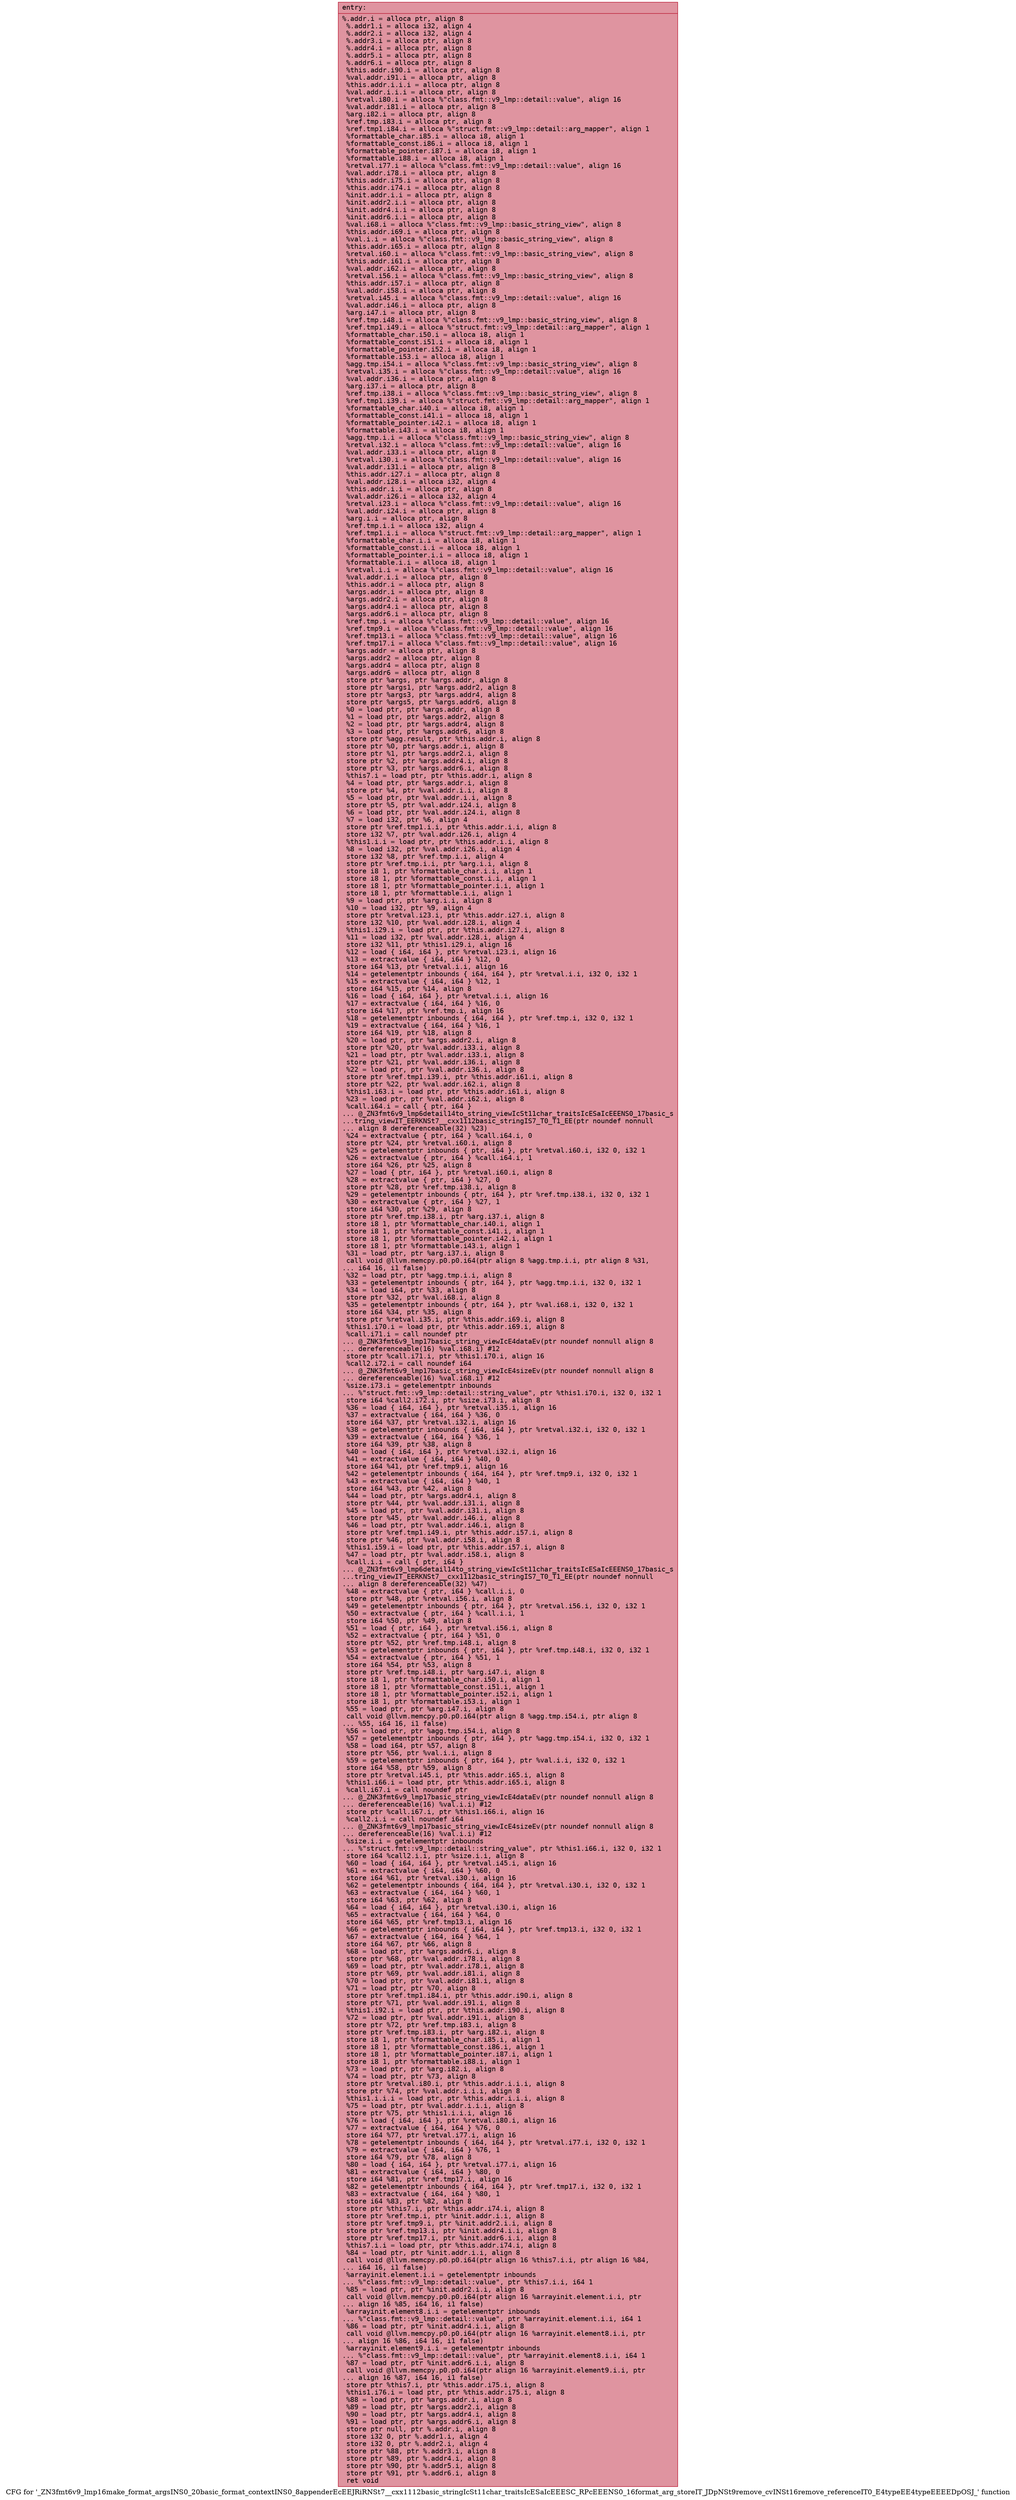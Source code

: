 digraph "CFG for '_ZN3fmt6v9_lmp16make_format_argsINS0_20basic_format_contextINS0_8appenderEcEEJRiRNSt7__cxx1112basic_stringIcSt11char_traitsIcESaIcEEESC_RPcEEENS0_16format_arg_storeIT_JDpNSt9remove_cvINSt16remove_referenceIT0_E4typeEE4typeEEEEDpOSJ_' function" {
	label="CFG for '_ZN3fmt6v9_lmp16make_format_argsINS0_20basic_format_contextINS0_8appenderEcEEJRiRNSt7__cxx1112basic_stringIcSt11char_traitsIcESaIcEEESC_RPcEEENS0_16format_arg_storeIT_JDpNSt9remove_cvINSt16remove_referenceIT0_E4typeEE4typeEEEEDpOSJ_' function";

	Node0x562846a814c0 [shape=record,color="#b70d28ff", style=filled, fillcolor="#b70d2870" fontname="Courier",label="{entry:\l|  %.addr.i = alloca ptr, align 8\l  %.addr1.i = alloca i32, align 4\l  %.addr2.i = alloca i32, align 4\l  %.addr3.i = alloca ptr, align 8\l  %.addr4.i = alloca ptr, align 8\l  %.addr5.i = alloca ptr, align 8\l  %.addr6.i = alloca ptr, align 8\l  %this.addr.i90.i = alloca ptr, align 8\l  %val.addr.i91.i = alloca ptr, align 8\l  %this.addr.i.i.i = alloca ptr, align 8\l  %val.addr.i.i.i = alloca ptr, align 8\l  %retval.i80.i = alloca %\"class.fmt::v9_lmp::detail::value\", align 16\l  %val.addr.i81.i = alloca ptr, align 8\l  %arg.i82.i = alloca ptr, align 8\l  %ref.tmp.i83.i = alloca ptr, align 8\l  %ref.tmp1.i84.i = alloca %\"struct.fmt::v9_lmp::detail::arg_mapper\", align 1\l  %formattable_char.i85.i = alloca i8, align 1\l  %formattable_const.i86.i = alloca i8, align 1\l  %formattable_pointer.i87.i = alloca i8, align 1\l  %formattable.i88.i = alloca i8, align 1\l  %retval.i77.i = alloca %\"class.fmt::v9_lmp::detail::value\", align 16\l  %val.addr.i78.i = alloca ptr, align 8\l  %this.addr.i75.i = alloca ptr, align 8\l  %this.addr.i74.i = alloca ptr, align 8\l  %init.addr.i.i = alloca ptr, align 8\l  %init.addr2.i.i = alloca ptr, align 8\l  %init.addr4.i.i = alloca ptr, align 8\l  %init.addr6.i.i = alloca ptr, align 8\l  %val.i68.i = alloca %\"class.fmt::v9_lmp::basic_string_view\", align 8\l  %this.addr.i69.i = alloca ptr, align 8\l  %val.i.i = alloca %\"class.fmt::v9_lmp::basic_string_view\", align 8\l  %this.addr.i65.i = alloca ptr, align 8\l  %retval.i60.i = alloca %\"class.fmt::v9_lmp::basic_string_view\", align 8\l  %this.addr.i61.i = alloca ptr, align 8\l  %val.addr.i62.i = alloca ptr, align 8\l  %retval.i56.i = alloca %\"class.fmt::v9_lmp::basic_string_view\", align 8\l  %this.addr.i57.i = alloca ptr, align 8\l  %val.addr.i58.i = alloca ptr, align 8\l  %retval.i45.i = alloca %\"class.fmt::v9_lmp::detail::value\", align 16\l  %val.addr.i46.i = alloca ptr, align 8\l  %arg.i47.i = alloca ptr, align 8\l  %ref.tmp.i48.i = alloca %\"class.fmt::v9_lmp::basic_string_view\", align 8\l  %ref.tmp1.i49.i = alloca %\"struct.fmt::v9_lmp::detail::arg_mapper\", align 1\l  %formattable_char.i50.i = alloca i8, align 1\l  %formattable_const.i51.i = alloca i8, align 1\l  %formattable_pointer.i52.i = alloca i8, align 1\l  %formattable.i53.i = alloca i8, align 1\l  %agg.tmp.i54.i = alloca %\"class.fmt::v9_lmp::basic_string_view\", align 8\l  %retval.i35.i = alloca %\"class.fmt::v9_lmp::detail::value\", align 16\l  %val.addr.i36.i = alloca ptr, align 8\l  %arg.i37.i = alloca ptr, align 8\l  %ref.tmp.i38.i = alloca %\"class.fmt::v9_lmp::basic_string_view\", align 8\l  %ref.tmp1.i39.i = alloca %\"struct.fmt::v9_lmp::detail::arg_mapper\", align 1\l  %formattable_char.i40.i = alloca i8, align 1\l  %formattable_const.i41.i = alloca i8, align 1\l  %formattable_pointer.i42.i = alloca i8, align 1\l  %formattable.i43.i = alloca i8, align 1\l  %agg.tmp.i.i = alloca %\"class.fmt::v9_lmp::basic_string_view\", align 8\l  %retval.i32.i = alloca %\"class.fmt::v9_lmp::detail::value\", align 16\l  %val.addr.i33.i = alloca ptr, align 8\l  %retval.i30.i = alloca %\"class.fmt::v9_lmp::detail::value\", align 16\l  %val.addr.i31.i = alloca ptr, align 8\l  %this.addr.i27.i = alloca ptr, align 8\l  %val.addr.i28.i = alloca i32, align 4\l  %this.addr.i.i = alloca ptr, align 8\l  %val.addr.i26.i = alloca i32, align 4\l  %retval.i23.i = alloca %\"class.fmt::v9_lmp::detail::value\", align 16\l  %val.addr.i24.i = alloca ptr, align 8\l  %arg.i.i = alloca ptr, align 8\l  %ref.tmp.i.i = alloca i32, align 4\l  %ref.tmp1.i.i = alloca %\"struct.fmt::v9_lmp::detail::arg_mapper\", align 1\l  %formattable_char.i.i = alloca i8, align 1\l  %formattable_const.i.i = alloca i8, align 1\l  %formattable_pointer.i.i = alloca i8, align 1\l  %formattable.i.i = alloca i8, align 1\l  %retval.i.i = alloca %\"class.fmt::v9_lmp::detail::value\", align 16\l  %val.addr.i.i = alloca ptr, align 8\l  %this.addr.i = alloca ptr, align 8\l  %args.addr.i = alloca ptr, align 8\l  %args.addr2.i = alloca ptr, align 8\l  %args.addr4.i = alloca ptr, align 8\l  %args.addr6.i = alloca ptr, align 8\l  %ref.tmp.i = alloca %\"class.fmt::v9_lmp::detail::value\", align 16\l  %ref.tmp9.i = alloca %\"class.fmt::v9_lmp::detail::value\", align 16\l  %ref.tmp13.i = alloca %\"class.fmt::v9_lmp::detail::value\", align 16\l  %ref.tmp17.i = alloca %\"class.fmt::v9_lmp::detail::value\", align 16\l  %args.addr = alloca ptr, align 8\l  %args.addr2 = alloca ptr, align 8\l  %args.addr4 = alloca ptr, align 8\l  %args.addr6 = alloca ptr, align 8\l  store ptr %args, ptr %args.addr, align 8\l  store ptr %args1, ptr %args.addr2, align 8\l  store ptr %args3, ptr %args.addr4, align 8\l  store ptr %args5, ptr %args.addr6, align 8\l  %0 = load ptr, ptr %args.addr, align 8\l  %1 = load ptr, ptr %args.addr2, align 8\l  %2 = load ptr, ptr %args.addr4, align 8\l  %3 = load ptr, ptr %args.addr6, align 8\l  store ptr %agg.result, ptr %this.addr.i, align 8\l  store ptr %0, ptr %args.addr.i, align 8\l  store ptr %1, ptr %args.addr2.i, align 8\l  store ptr %2, ptr %args.addr4.i, align 8\l  store ptr %3, ptr %args.addr6.i, align 8\l  %this7.i = load ptr, ptr %this.addr.i, align 8\l  %4 = load ptr, ptr %args.addr.i, align 8\l  store ptr %4, ptr %val.addr.i.i, align 8\l  %5 = load ptr, ptr %val.addr.i.i, align 8\l  store ptr %5, ptr %val.addr.i24.i, align 8\l  %6 = load ptr, ptr %val.addr.i24.i, align 8\l  %7 = load i32, ptr %6, align 4\l  store ptr %ref.tmp1.i.i, ptr %this.addr.i.i, align 8\l  store i32 %7, ptr %val.addr.i26.i, align 4\l  %this1.i.i = load ptr, ptr %this.addr.i.i, align 8\l  %8 = load i32, ptr %val.addr.i26.i, align 4\l  store i32 %8, ptr %ref.tmp.i.i, align 4\l  store ptr %ref.tmp.i.i, ptr %arg.i.i, align 8\l  store i8 1, ptr %formattable_char.i.i, align 1\l  store i8 1, ptr %formattable_const.i.i, align 1\l  store i8 1, ptr %formattable_pointer.i.i, align 1\l  store i8 1, ptr %formattable.i.i, align 1\l  %9 = load ptr, ptr %arg.i.i, align 8\l  %10 = load i32, ptr %9, align 4\l  store ptr %retval.i23.i, ptr %this.addr.i27.i, align 8\l  store i32 %10, ptr %val.addr.i28.i, align 4\l  %this1.i29.i = load ptr, ptr %this.addr.i27.i, align 8\l  %11 = load i32, ptr %val.addr.i28.i, align 4\l  store i32 %11, ptr %this1.i29.i, align 16\l  %12 = load \{ i64, i64 \}, ptr %retval.i23.i, align 16\l  %13 = extractvalue \{ i64, i64 \} %12, 0\l  store i64 %13, ptr %retval.i.i, align 16\l  %14 = getelementptr inbounds \{ i64, i64 \}, ptr %retval.i.i, i32 0, i32 1\l  %15 = extractvalue \{ i64, i64 \} %12, 1\l  store i64 %15, ptr %14, align 8\l  %16 = load \{ i64, i64 \}, ptr %retval.i.i, align 16\l  %17 = extractvalue \{ i64, i64 \} %16, 0\l  store i64 %17, ptr %ref.tmp.i, align 16\l  %18 = getelementptr inbounds \{ i64, i64 \}, ptr %ref.tmp.i, i32 0, i32 1\l  %19 = extractvalue \{ i64, i64 \} %16, 1\l  store i64 %19, ptr %18, align 8\l  %20 = load ptr, ptr %args.addr2.i, align 8\l  store ptr %20, ptr %val.addr.i33.i, align 8\l  %21 = load ptr, ptr %val.addr.i33.i, align 8\l  store ptr %21, ptr %val.addr.i36.i, align 8\l  %22 = load ptr, ptr %val.addr.i36.i, align 8\l  store ptr %ref.tmp1.i39.i, ptr %this.addr.i61.i, align 8\l  store ptr %22, ptr %val.addr.i62.i, align 8\l  %this1.i63.i = load ptr, ptr %this.addr.i61.i, align 8\l  %23 = load ptr, ptr %val.addr.i62.i, align 8\l  %call.i64.i = call \{ ptr, i64 \}\l... @_ZN3fmt6v9_lmp6detail14to_string_viewIcSt11char_traitsIcESaIcEEENS0_17basic_s\l...tring_viewIT_EERKNSt7__cxx1112basic_stringIS7_T0_T1_EE(ptr noundef nonnull\l... align 8 dereferenceable(32) %23)\l  %24 = extractvalue \{ ptr, i64 \} %call.i64.i, 0\l  store ptr %24, ptr %retval.i60.i, align 8\l  %25 = getelementptr inbounds \{ ptr, i64 \}, ptr %retval.i60.i, i32 0, i32 1\l  %26 = extractvalue \{ ptr, i64 \} %call.i64.i, 1\l  store i64 %26, ptr %25, align 8\l  %27 = load \{ ptr, i64 \}, ptr %retval.i60.i, align 8\l  %28 = extractvalue \{ ptr, i64 \} %27, 0\l  store ptr %28, ptr %ref.tmp.i38.i, align 8\l  %29 = getelementptr inbounds \{ ptr, i64 \}, ptr %ref.tmp.i38.i, i32 0, i32 1\l  %30 = extractvalue \{ ptr, i64 \} %27, 1\l  store i64 %30, ptr %29, align 8\l  store ptr %ref.tmp.i38.i, ptr %arg.i37.i, align 8\l  store i8 1, ptr %formattable_char.i40.i, align 1\l  store i8 1, ptr %formattable_const.i41.i, align 1\l  store i8 1, ptr %formattable_pointer.i42.i, align 1\l  store i8 1, ptr %formattable.i43.i, align 1\l  %31 = load ptr, ptr %arg.i37.i, align 8\l  call void @llvm.memcpy.p0.p0.i64(ptr align 8 %agg.tmp.i.i, ptr align 8 %31,\l... i64 16, i1 false)\l  %32 = load ptr, ptr %agg.tmp.i.i, align 8\l  %33 = getelementptr inbounds \{ ptr, i64 \}, ptr %agg.tmp.i.i, i32 0, i32 1\l  %34 = load i64, ptr %33, align 8\l  store ptr %32, ptr %val.i68.i, align 8\l  %35 = getelementptr inbounds \{ ptr, i64 \}, ptr %val.i68.i, i32 0, i32 1\l  store i64 %34, ptr %35, align 8\l  store ptr %retval.i35.i, ptr %this.addr.i69.i, align 8\l  %this1.i70.i = load ptr, ptr %this.addr.i69.i, align 8\l  %call.i71.i = call noundef ptr\l... @_ZNK3fmt6v9_lmp17basic_string_viewIcE4dataEv(ptr noundef nonnull align 8\l... dereferenceable(16) %val.i68.i) #12\l  store ptr %call.i71.i, ptr %this1.i70.i, align 16\l  %call2.i72.i = call noundef i64\l... @_ZNK3fmt6v9_lmp17basic_string_viewIcE4sizeEv(ptr noundef nonnull align 8\l... dereferenceable(16) %val.i68.i) #12\l  %size.i73.i = getelementptr inbounds\l... %\"struct.fmt::v9_lmp::detail::string_value\", ptr %this1.i70.i, i32 0, i32 1\l  store i64 %call2.i72.i, ptr %size.i73.i, align 8\l  %36 = load \{ i64, i64 \}, ptr %retval.i35.i, align 16\l  %37 = extractvalue \{ i64, i64 \} %36, 0\l  store i64 %37, ptr %retval.i32.i, align 16\l  %38 = getelementptr inbounds \{ i64, i64 \}, ptr %retval.i32.i, i32 0, i32 1\l  %39 = extractvalue \{ i64, i64 \} %36, 1\l  store i64 %39, ptr %38, align 8\l  %40 = load \{ i64, i64 \}, ptr %retval.i32.i, align 16\l  %41 = extractvalue \{ i64, i64 \} %40, 0\l  store i64 %41, ptr %ref.tmp9.i, align 16\l  %42 = getelementptr inbounds \{ i64, i64 \}, ptr %ref.tmp9.i, i32 0, i32 1\l  %43 = extractvalue \{ i64, i64 \} %40, 1\l  store i64 %43, ptr %42, align 8\l  %44 = load ptr, ptr %args.addr4.i, align 8\l  store ptr %44, ptr %val.addr.i31.i, align 8\l  %45 = load ptr, ptr %val.addr.i31.i, align 8\l  store ptr %45, ptr %val.addr.i46.i, align 8\l  %46 = load ptr, ptr %val.addr.i46.i, align 8\l  store ptr %ref.tmp1.i49.i, ptr %this.addr.i57.i, align 8\l  store ptr %46, ptr %val.addr.i58.i, align 8\l  %this1.i59.i = load ptr, ptr %this.addr.i57.i, align 8\l  %47 = load ptr, ptr %val.addr.i58.i, align 8\l  %call.i.i = call \{ ptr, i64 \}\l... @_ZN3fmt6v9_lmp6detail14to_string_viewIcSt11char_traitsIcESaIcEEENS0_17basic_s\l...tring_viewIT_EERKNSt7__cxx1112basic_stringIS7_T0_T1_EE(ptr noundef nonnull\l... align 8 dereferenceable(32) %47)\l  %48 = extractvalue \{ ptr, i64 \} %call.i.i, 0\l  store ptr %48, ptr %retval.i56.i, align 8\l  %49 = getelementptr inbounds \{ ptr, i64 \}, ptr %retval.i56.i, i32 0, i32 1\l  %50 = extractvalue \{ ptr, i64 \} %call.i.i, 1\l  store i64 %50, ptr %49, align 8\l  %51 = load \{ ptr, i64 \}, ptr %retval.i56.i, align 8\l  %52 = extractvalue \{ ptr, i64 \} %51, 0\l  store ptr %52, ptr %ref.tmp.i48.i, align 8\l  %53 = getelementptr inbounds \{ ptr, i64 \}, ptr %ref.tmp.i48.i, i32 0, i32 1\l  %54 = extractvalue \{ ptr, i64 \} %51, 1\l  store i64 %54, ptr %53, align 8\l  store ptr %ref.tmp.i48.i, ptr %arg.i47.i, align 8\l  store i8 1, ptr %formattable_char.i50.i, align 1\l  store i8 1, ptr %formattable_const.i51.i, align 1\l  store i8 1, ptr %formattable_pointer.i52.i, align 1\l  store i8 1, ptr %formattable.i53.i, align 1\l  %55 = load ptr, ptr %arg.i47.i, align 8\l  call void @llvm.memcpy.p0.p0.i64(ptr align 8 %agg.tmp.i54.i, ptr align 8\l... %55, i64 16, i1 false)\l  %56 = load ptr, ptr %agg.tmp.i54.i, align 8\l  %57 = getelementptr inbounds \{ ptr, i64 \}, ptr %agg.tmp.i54.i, i32 0, i32 1\l  %58 = load i64, ptr %57, align 8\l  store ptr %56, ptr %val.i.i, align 8\l  %59 = getelementptr inbounds \{ ptr, i64 \}, ptr %val.i.i, i32 0, i32 1\l  store i64 %58, ptr %59, align 8\l  store ptr %retval.i45.i, ptr %this.addr.i65.i, align 8\l  %this1.i66.i = load ptr, ptr %this.addr.i65.i, align 8\l  %call.i67.i = call noundef ptr\l... @_ZNK3fmt6v9_lmp17basic_string_viewIcE4dataEv(ptr noundef nonnull align 8\l... dereferenceable(16) %val.i.i) #12\l  store ptr %call.i67.i, ptr %this1.i66.i, align 16\l  %call2.i.i = call noundef i64\l... @_ZNK3fmt6v9_lmp17basic_string_viewIcE4sizeEv(ptr noundef nonnull align 8\l... dereferenceable(16) %val.i.i) #12\l  %size.i.i = getelementptr inbounds\l... %\"struct.fmt::v9_lmp::detail::string_value\", ptr %this1.i66.i, i32 0, i32 1\l  store i64 %call2.i.i, ptr %size.i.i, align 8\l  %60 = load \{ i64, i64 \}, ptr %retval.i45.i, align 16\l  %61 = extractvalue \{ i64, i64 \} %60, 0\l  store i64 %61, ptr %retval.i30.i, align 16\l  %62 = getelementptr inbounds \{ i64, i64 \}, ptr %retval.i30.i, i32 0, i32 1\l  %63 = extractvalue \{ i64, i64 \} %60, 1\l  store i64 %63, ptr %62, align 8\l  %64 = load \{ i64, i64 \}, ptr %retval.i30.i, align 16\l  %65 = extractvalue \{ i64, i64 \} %64, 0\l  store i64 %65, ptr %ref.tmp13.i, align 16\l  %66 = getelementptr inbounds \{ i64, i64 \}, ptr %ref.tmp13.i, i32 0, i32 1\l  %67 = extractvalue \{ i64, i64 \} %64, 1\l  store i64 %67, ptr %66, align 8\l  %68 = load ptr, ptr %args.addr6.i, align 8\l  store ptr %68, ptr %val.addr.i78.i, align 8\l  %69 = load ptr, ptr %val.addr.i78.i, align 8\l  store ptr %69, ptr %val.addr.i81.i, align 8\l  %70 = load ptr, ptr %val.addr.i81.i, align 8\l  %71 = load ptr, ptr %70, align 8\l  store ptr %ref.tmp1.i84.i, ptr %this.addr.i90.i, align 8\l  store ptr %71, ptr %val.addr.i91.i, align 8\l  %this1.i92.i = load ptr, ptr %this.addr.i90.i, align 8\l  %72 = load ptr, ptr %val.addr.i91.i, align 8\l  store ptr %72, ptr %ref.tmp.i83.i, align 8\l  store ptr %ref.tmp.i83.i, ptr %arg.i82.i, align 8\l  store i8 1, ptr %formattable_char.i85.i, align 1\l  store i8 1, ptr %formattable_const.i86.i, align 1\l  store i8 1, ptr %formattable_pointer.i87.i, align 1\l  store i8 1, ptr %formattable.i88.i, align 1\l  %73 = load ptr, ptr %arg.i82.i, align 8\l  %74 = load ptr, ptr %73, align 8\l  store ptr %retval.i80.i, ptr %this.addr.i.i.i, align 8\l  store ptr %74, ptr %val.addr.i.i.i, align 8\l  %this1.i.i.i = load ptr, ptr %this.addr.i.i.i, align 8\l  %75 = load ptr, ptr %val.addr.i.i.i, align 8\l  store ptr %75, ptr %this1.i.i.i, align 16\l  %76 = load \{ i64, i64 \}, ptr %retval.i80.i, align 16\l  %77 = extractvalue \{ i64, i64 \} %76, 0\l  store i64 %77, ptr %retval.i77.i, align 16\l  %78 = getelementptr inbounds \{ i64, i64 \}, ptr %retval.i77.i, i32 0, i32 1\l  %79 = extractvalue \{ i64, i64 \} %76, 1\l  store i64 %79, ptr %78, align 8\l  %80 = load \{ i64, i64 \}, ptr %retval.i77.i, align 16\l  %81 = extractvalue \{ i64, i64 \} %80, 0\l  store i64 %81, ptr %ref.tmp17.i, align 16\l  %82 = getelementptr inbounds \{ i64, i64 \}, ptr %ref.tmp17.i, i32 0, i32 1\l  %83 = extractvalue \{ i64, i64 \} %80, 1\l  store i64 %83, ptr %82, align 8\l  store ptr %this7.i, ptr %this.addr.i74.i, align 8\l  store ptr %ref.tmp.i, ptr %init.addr.i.i, align 8\l  store ptr %ref.tmp9.i, ptr %init.addr2.i.i, align 8\l  store ptr %ref.tmp13.i, ptr %init.addr4.i.i, align 8\l  store ptr %ref.tmp17.i, ptr %init.addr6.i.i, align 8\l  %this7.i.i = load ptr, ptr %this.addr.i74.i, align 8\l  %84 = load ptr, ptr %init.addr.i.i, align 8\l  call void @llvm.memcpy.p0.p0.i64(ptr align 16 %this7.i.i, ptr align 16 %84,\l... i64 16, i1 false)\l  %arrayinit.element.i.i = getelementptr inbounds\l... %\"class.fmt::v9_lmp::detail::value\", ptr %this7.i.i, i64 1\l  %85 = load ptr, ptr %init.addr2.i.i, align 8\l  call void @llvm.memcpy.p0.p0.i64(ptr align 16 %arrayinit.element.i.i, ptr\l... align 16 %85, i64 16, i1 false)\l  %arrayinit.element8.i.i = getelementptr inbounds\l... %\"class.fmt::v9_lmp::detail::value\", ptr %arrayinit.element.i.i, i64 1\l  %86 = load ptr, ptr %init.addr4.i.i, align 8\l  call void @llvm.memcpy.p0.p0.i64(ptr align 16 %arrayinit.element8.i.i, ptr\l... align 16 %86, i64 16, i1 false)\l  %arrayinit.element9.i.i = getelementptr inbounds\l... %\"class.fmt::v9_lmp::detail::value\", ptr %arrayinit.element8.i.i, i64 1\l  %87 = load ptr, ptr %init.addr6.i.i, align 8\l  call void @llvm.memcpy.p0.p0.i64(ptr align 16 %arrayinit.element9.i.i, ptr\l... align 16 %87, i64 16, i1 false)\l  store ptr %this7.i, ptr %this.addr.i75.i, align 8\l  %this1.i76.i = load ptr, ptr %this.addr.i75.i, align 8\l  %88 = load ptr, ptr %args.addr.i, align 8\l  %89 = load ptr, ptr %args.addr2.i, align 8\l  %90 = load ptr, ptr %args.addr4.i, align 8\l  %91 = load ptr, ptr %args.addr6.i, align 8\l  store ptr null, ptr %.addr.i, align 8\l  store i32 0, ptr %.addr1.i, align 4\l  store i32 0, ptr %.addr2.i, align 4\l  store ptr %88, ptr %.addr3.i, align 8\l  store ptr %89, ptr %.addr4.i, align 8\l  store ptr %90, ptr %.addr5.i, align 8\l  store ptr %91, ptr %.addr6.i, align 8\l  ret void\l}"];
}
